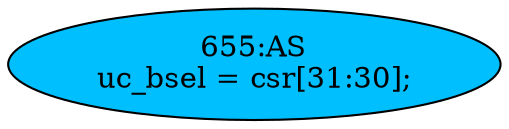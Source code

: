 strict digraph "" {
	node [label="\N"];
	"655:AS"	 [ast="<pyverilog.vparser.ast.Assign object at 0x7fae5e225890>",
		def_var="['uc_bsel']",
		fillcolor=deepskyblue,
		label="655:AS
uc_bsel = csr[31:30];",
		statements="[]",
		style=filled,
		typ=Assign,
		use_var="['csr']"];
}
